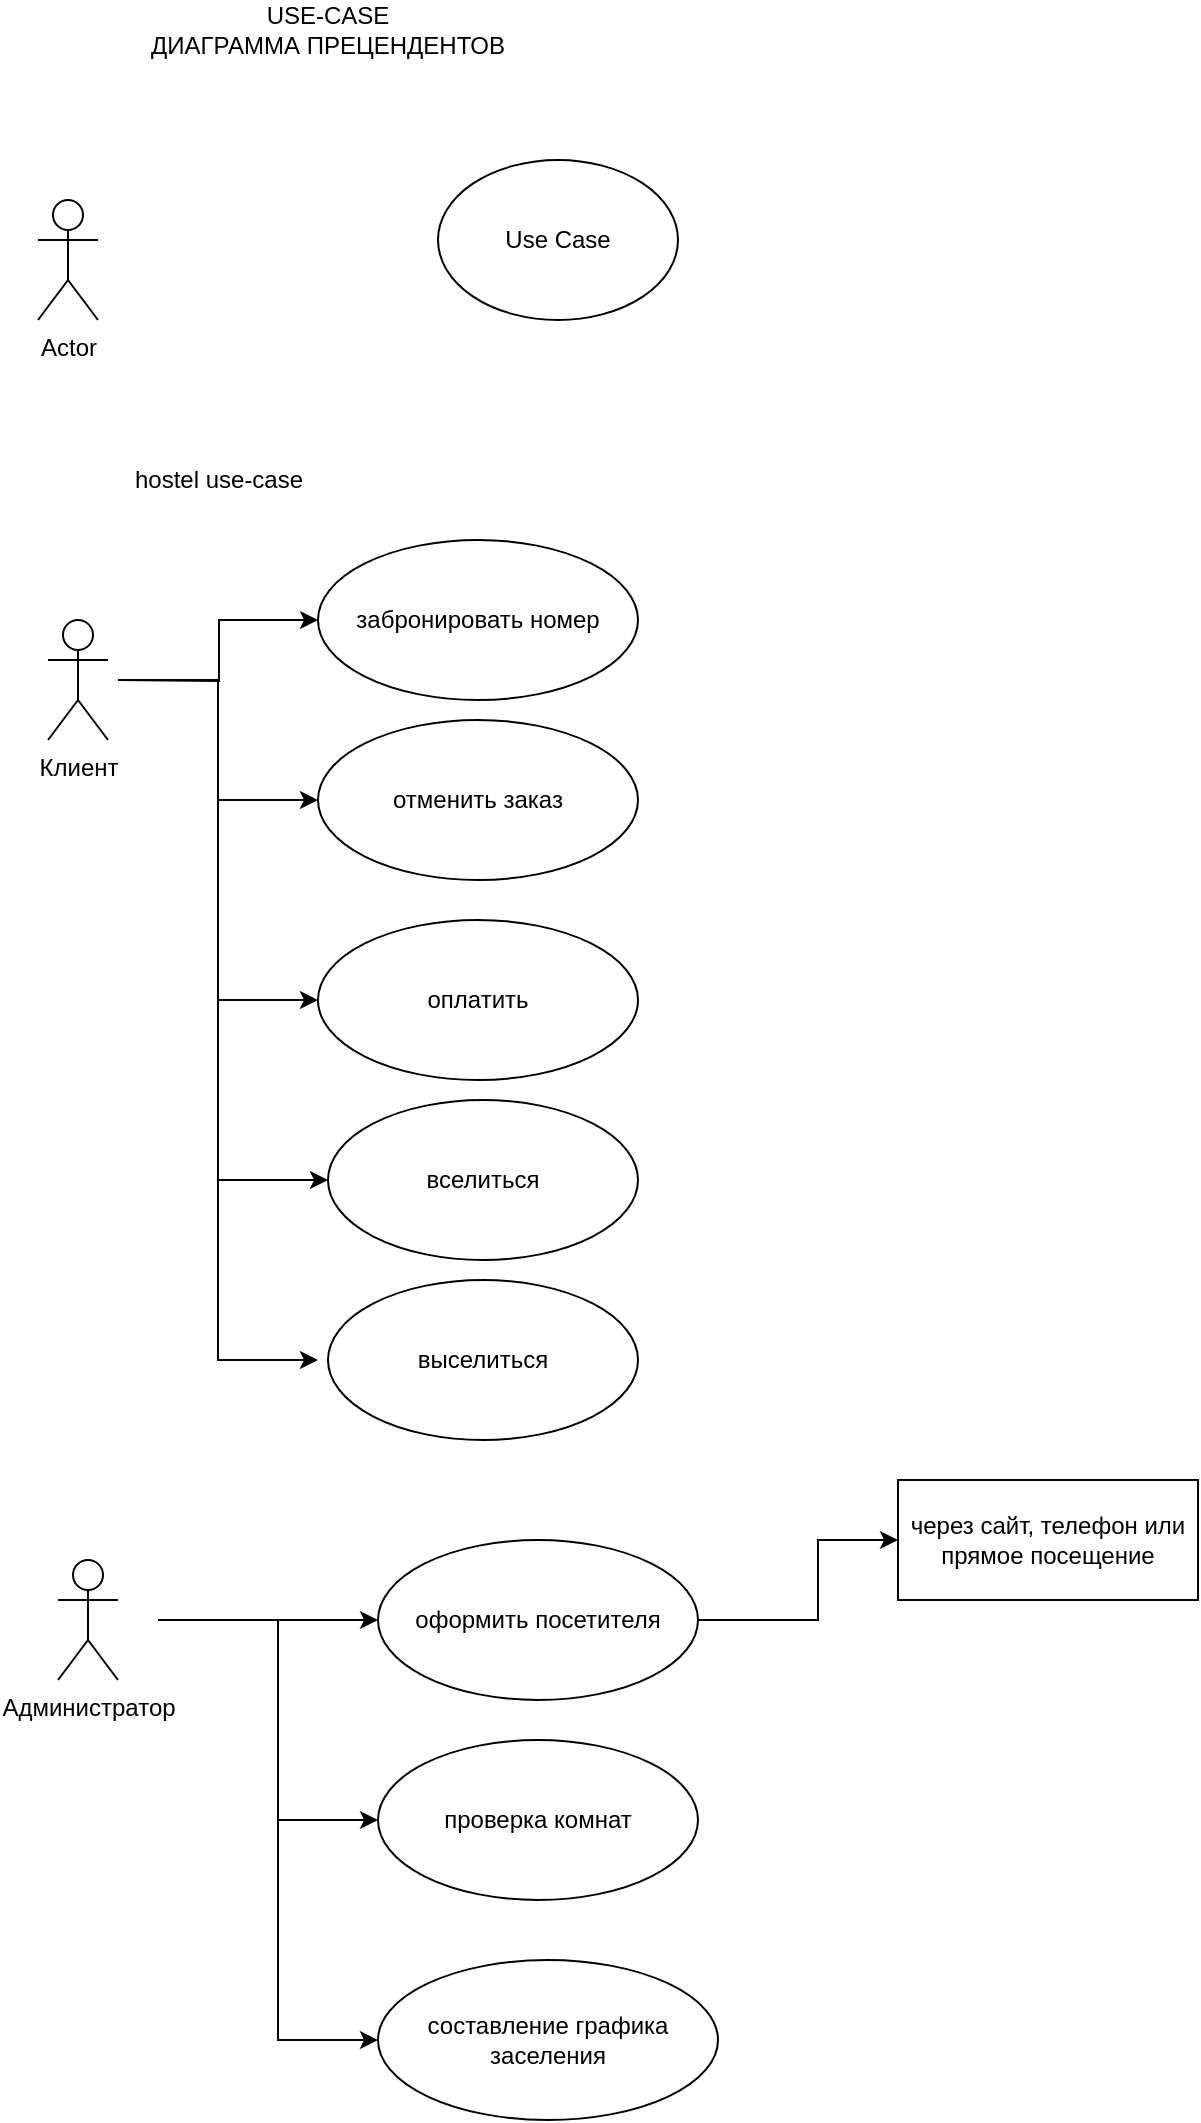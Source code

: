 <mxfile version="20.8.11" type="device"><diagram name="Страница 1" id="ZsMsw8Ddr4wefEfZbp-y"><mxGraphModel dx="1434" dy="796" grid="1" gridSize="10" guides="1" tooltips="1" connect="1" arrows="1" fold="1" page="1" pageScale="1" pageWidth="827" pageHeight="1169" math="0" shadow="0"><root><mxCell id="0"/><mxCell id="1" parent="0"/><mxCell id="UBYBIIQHOwFf8yUPlnRg-1" value="USE-CASE&lt;br&gt;ДИАГРАММА ПРЕЦЕНДЕНТОВ" style="text;html=1;strokeColor=none;fillColor=none;align=center;verticalAlign=middle;whiteSpace=wrap;rounded=0;" vertex="1" parent="1"><mxGeometry x="100" y="100" width="210" height="30" as="geometry"/></mxCell><mxCell id="UBYBIIQHOwFf8yUPlnRg-2" value="Use Case" style="ellipse;whiteSpace=wrap;html=1;" vertex="1" parent="1"><mxGeometry x="260" y="180" width="120" height="80" as="geometry"/></mxCell><mxCell id="UBYBIIQHOwFf8yUPlnRg-3" value="Actor" style="shape=umlActor;verticalLabelPosition=bottom;verticalAlign=top;html=1;outlineConnect=0;" vertex="1" parent="1"><mxGeometry x="60" y="200" width="30" height="60" as="geometry"/></mxCell><mxCell id="UBYBIIQHOwFf8yUPlnRg-4" value="hostel use-case" style="text;html=1;align=center;verticalAlign=middle;resizable=0;points=[];autosize=1;strokeColor=none;fillColor=none;" vertex="1" parent="1"><mxGeometry x="95" y="325" width="110" height="30" as="geometry"/></mxCell><mxCell id="UBYBIIQHOwFf8yUPlnRg-11" value="" style="edgeStyle=orthogonalEdgeStyle;rounded=0;orthogonalLoop=1;jettySize=auto;html=1;entryX=0;entryY=0.5;entryDx=0;entryDy=0;" edge="1" parent="1" target="UBYBIIQHOwFf8yUPlnRg-6"><mxGeometry relative="1" as="geometry"><mxPoint x="100" y="440" as="sourcePoint"/><mxPoint x="190" y="410" as="targetPoint"/></mxGeometry></mxCell><mxCell id="UBYBIIQHOwFf8yUPlnRg-5" value="Клиент" style="shape=umlActor;verticalLabelPosition=bottom;verticalAlign=top;html=1;outlineConnect=0;" vertex="1" parent="1"><mxGeometry x="65" y="410" width="30" height="60" as="geometry"/></mxCell><mxCell id="UBYBIIQHOwFf8yUPlnRg-6" value="забронировать номер" style="ellipse;whiteSpace=wrap;html=1;" vertex="1" parent="1"><mxGeometry x="200" y="370" width="160" height="80" as="geometry"/></mxCell><mxCell id="UBYBIIQHOwFf8yUPlnRg-7" value="отменить заказ" style="ellipse;whiteSpace=wrap;html=1;" vertex="1" parent="1"><mxGeometry x="200" y="460" width="160" height="80" as="geometry"/></mxCell><mxCell id="UBYBIIQHOwFf8yUPlnRg-8" value="оплатить" style="ellipse;whiteSpace=wrap;html=1;" vertex="1" parent="1"><mxGeometry x="200" y="560" width="160" height="80" as="geometry"/></mxCell><mxCell id="UBYBIIQHOwFf8yUPlnRg-9" value="вселиться" style="ellipse;whiteSpace=wrap;html=1;" vertex="1" parent="1"><mxGeometry x="205" y="650" width="155" height="80" as="geometry"/></mxCell><mxCell id="UBYBIIQHOwFf8yUPlnRg-10" value="выселиться" style="ellipse;whiteSpace=wrap;html=1;" vertex="1" parent="1"><mxGeometry x="205" y="740" width="155" height="80" as="geometry"/></mxCell><mxCell id="UBYBIIQHOwFf8yUPlnRg-12" value="" style="edgeStyle=orthogonalEdgeStyle;rounded=0;orthogonalLoop=1;jettySize=auto;html=1;entryX=0;entryY=0.5;entryDx=0;entryDy=0;" edge="1" parent="1" target="UBYBIIQHOwFf8yUPlnRg-7"><mxGeometry relative="1" as="geometry"><mxPoint x="110" y="440" as="sourcePoint"/><mxPoint x="270" y="410" as="targetPoint"/><Array as="points"><mxPoint x="150" y="440"/><mxPoint x="150" y="500"/></Array></mxGeometry></mxCell><mxCell id="UBYBIIQHOwFf8yUPlnRg-14" value="" style="endArrow=classic;html=1;rounded=0;entryX=0;entryY=0.5;entryDx=0;entryDy=0;" edge="1" parent="1" target="UBYBIIQHOwFf8yUPlnRg-8"><mxGeometry width="50" height="50" relative="1" as="geometry"><mxPoint x="100" y="440" as="sourcePoint"/><mxPoint x="410" y="480" as="targetPoint"/><Array as="points"><mxPoint x="150" y="440"/><mxPoint x="150" y="600"/></Array></mxGeometry></mxCell><mxCell id="UBYBIIQHOwFf8yUPlnRg-15" value="" style="endArrow=classic;html=1;rounded=0;entryX=0;entryY=0.5;entryDx=0;entryDy=0;" edge="1" parent="1" target="UBYBIIQHOwFf8yUPlnRg-9"><mxGeometry width="50" height="50" relative="1" as="geometry"><mxPoint x="100" y="440" as="sourcePoint"/><mxPoint x="410" y="480" as="targetPoint"/><Array as="points"><mxPoint x="130" y="440"/><mxPoint x="150" y="440"/><mxPoint x="150" y="690"/></Array></mxGeometry></mxCell><mxCell id="UBYBIIQHOwFf8yUPlnRg-17" value="" style="endArrow=classic;html=1;rounded=0;" edge="1" parent="1"><mxGeometry width="50" height="50" relative="1" as="geometry"><mxPoint x="100" y="440" as="sourcePoint"/><mxPoint x="200" y="780" as="targetPoint"/><Array as="points"><mxPoint x="150" y="440"/><mxPoint x="150" y="780"/></Array></mxGeometry></mxCell><mxCell id="UBYBIIQHOwFf8yUPlnRg-18" value="Администратор" style="shape=umlActor;verticalLabelPosition=bottom;verticalAlign=top;html=1;outlineConnect=0;" vertex="1" parent="1"><mxGeometry x="70" y="880" width="30" height="60" as="geometry"/></mxCell><mxCell id="UBYBIIQHOwFf8yUPlnRg-19" value="оформить посетителя" style="ellipse;whiteSpace=wrap;html=1;" vertex="1" parent="1"><mxGeometry x="230" y="870" width="160" height="80" as="geometry"/></mxCell><mxCell id="UBYBIIQHOwFf8yUPlnRg-20" value="через сайт, телефон или прямое посещение" style="whiteSpace=wrap;html=1;" vertex="1" parent="1"><mxGeometry x="490" y="840" width="150" height="60" as="geometry"/></mxCell><mxCell id="UBYBIIQHOwFf8yUPlnRg-21" value="проверка комнат" style="ellipse;whiteSpace=wrap;html=1;" vertex="1" parent="1"><mxGeometry x="230" y="970" width="160" height="80" as="geometry"/></mxCell><mxCell id="UBYBIIQHOwFf8yUPlnRg-22" value="составление графика заселения" style="ellipse;whiteSpace=wrap;html=1;" vertex="1" parent="1"><mxGeometry x="230" y="1080" width="170" height="80" as="geometry"/></mxCell><mxCell id="UBYBIIQHOwFf8yUPlnRg-23" value="" style="endArrow=classic;html=1;rounded=0;entryX=0;entryY=0.5;entryDx=0;entryDy=0;" edge="1" parent="1" target="UBYBIIQHOwFf8yUPlnRg-19"><mxGeometry width="50" height="50" relative="1" as="geometry"><mxPoint x="120" y="910" as="sourcePoint"/><mxPoint x="410" y="950" as="targetPoint"/></mxGeometry></mxCell><mxCell id="UBYBIIQHOwFf8yUPlnRg-24" value="" style="endArrow=classic;html=1;rounded=0;entryX=0;entryY=0.5;entryDx=0;entryDy=0;" edge="1" parent="1" target="UBYBIIQHOwFf8yUPlnRg-21"><mxGeometry width="50" height="50" relative="1" as="geometry"><mxPoint x="120" y="910" as="sourcePoint"/><mxPoint x="410" y="950" as="targetPoint"/><Array as="points"><mxPoint x="180" y="910"/><mxPoint x="180" y="1010"/></Array></mxGeometry></mxCell><mxCell id="UBYBIIQHOwFf8yUPlnRg-25" value="" style="endArrow=classic;html=1;rounded=0;entryX=0;entryY=0.5;entryDx=0;entryDy=0;" edge="1" parent="1" target="UBYBIIQHOwFf8yUPlnRg-22"><mxGeometry width="50" height="50" relative="1" as="geometry"><mxPoint x="120" y="910" as="sourcePoint"/><mxPoint x="410" y="950" as="targetPoint"/><Array as="points"><mxPoint x="180" y="910"/><mxPoint x="180" y="1120"/></Array></mxGeometry></mxCell><mxCell id="UBYBIIQHOwFf8yUPlnRg-26" value="" style="endArrow=classic;html=1;rounded=0;exitX=1;exitY=0.5;exitDx=0;exitDy=0;entryX=0;entryY=0.5;entryDx=0;entryDy=0;" edge="1" parent="1" source="UBYBIIQHOwFf8yUPlnRg-19" target="UBYBIIQHOwFf8yUPlnRg-20"><mxGeometry width="50" height="50" relative="1" as="geometry"><mxPoint x="360" y="1000" as="sourcePoint"/><mxPoint x="410" y="950" as="targetPoint"/><Array as="points"><mxPoint x="450" y="910"/><mxPoint x="450" y="870"/></Array></mxGeometry></mxCell></root></mxGraphModel></diagram></mxfile>